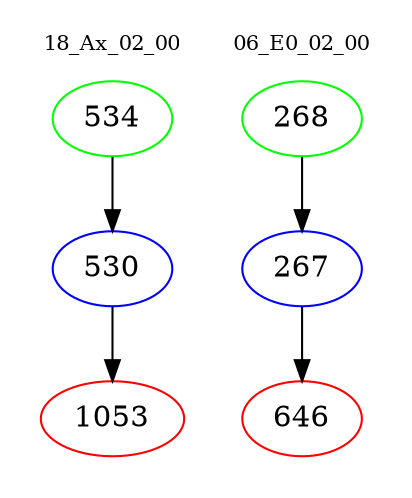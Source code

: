 digraph{
subgraph cluster_0 {
color = white
label = "18_Ax_02_00";
fontsize=10;
T0_534 [label="534", color="green"]
T0_534 -> T0_530 [color="black"]
T0_530 [label="530", color="blue"]
T0_530 -> T0_1053 [color="black"]
T0_1053 [label="1053", color="red"]
}
subgraph cluster_1 {
color = white
label = "06_E0_02_00";
fontsize=10;
T1_268 [label="268", color="green"]
T1_268 -> T1_267 [color="black"]
T1_267 [label="267", color="blue"]
T1_267 -> T1_646 [color="black"]
T1_646 [label="646", color="red"]
}
}
